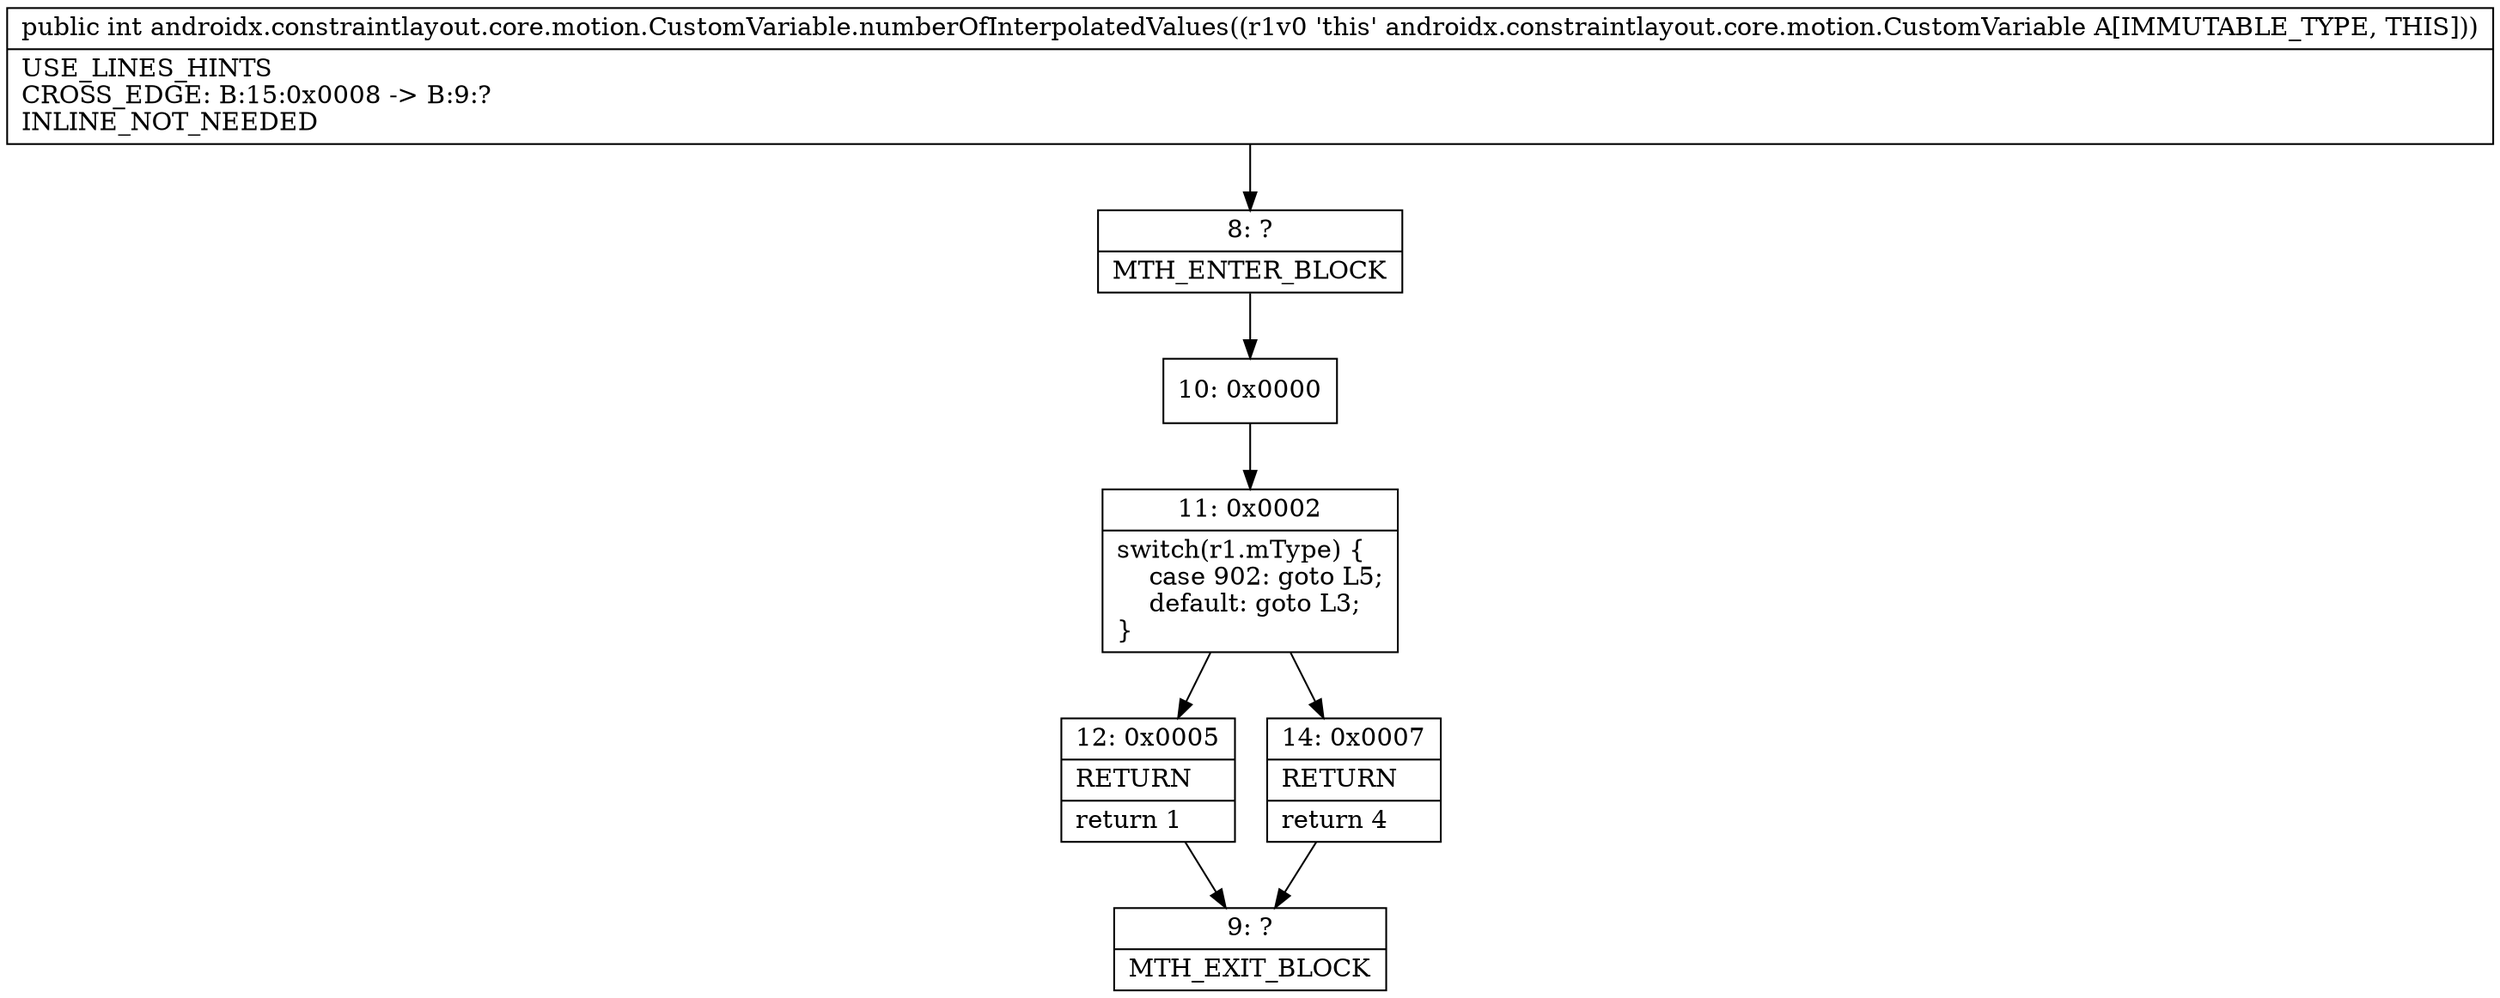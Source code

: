 digraph "CFG forandroidx.constraintlayout.core.motion.CustomVariable.numberOfInterpolatedValues()I" {
Node_8 [shape=record,label="{8\:\ ?|MTH_ENTER_BLOCK\l}"];
Node_10 [shape=record,label="{10\:\ 0x0000}"];
Node_11 [shape=record,label="{11\:\ 0x0002|switch(r1.mType) \{\l    case 902: goto L5;\l    default: goto L3;\l\}\l}"];
Node_12 [shape=record,label="{12\:\ 0x0005|RETURN\l|return 1\l}"];
Node_9 [shape=record,label="{9\:\ ?|MTH_EXIT_BLOCK\l}"];
Node_14 [shape=record,label="{14\:\ 0x0007|RETURN\l|return 4\l}"];
MethodNode[shape=record,label="{public int androidx.constraintlayout.core.motion.CustomVariable.numberOfInterpolatedValues((r1v0 'this' androidx.constraintlayout.core.motion.CustomVariable A[IMMUTABLE_TYPE, THIS]))  | USE_LINES_HINTS\lCROSS_EDGE: B:15:0x0008 \-\> B:9:?\lINLINE_NOT_NEEDED\l}"];
MethodNode -> Node_8;Node_8 -> Node_10;
Node_10 -> Node_11;
Node_11 -> Node_12;
Node_11 -> Node_14;
Node_12 -> Node_9;
Node_14 -> Node_9;
}

